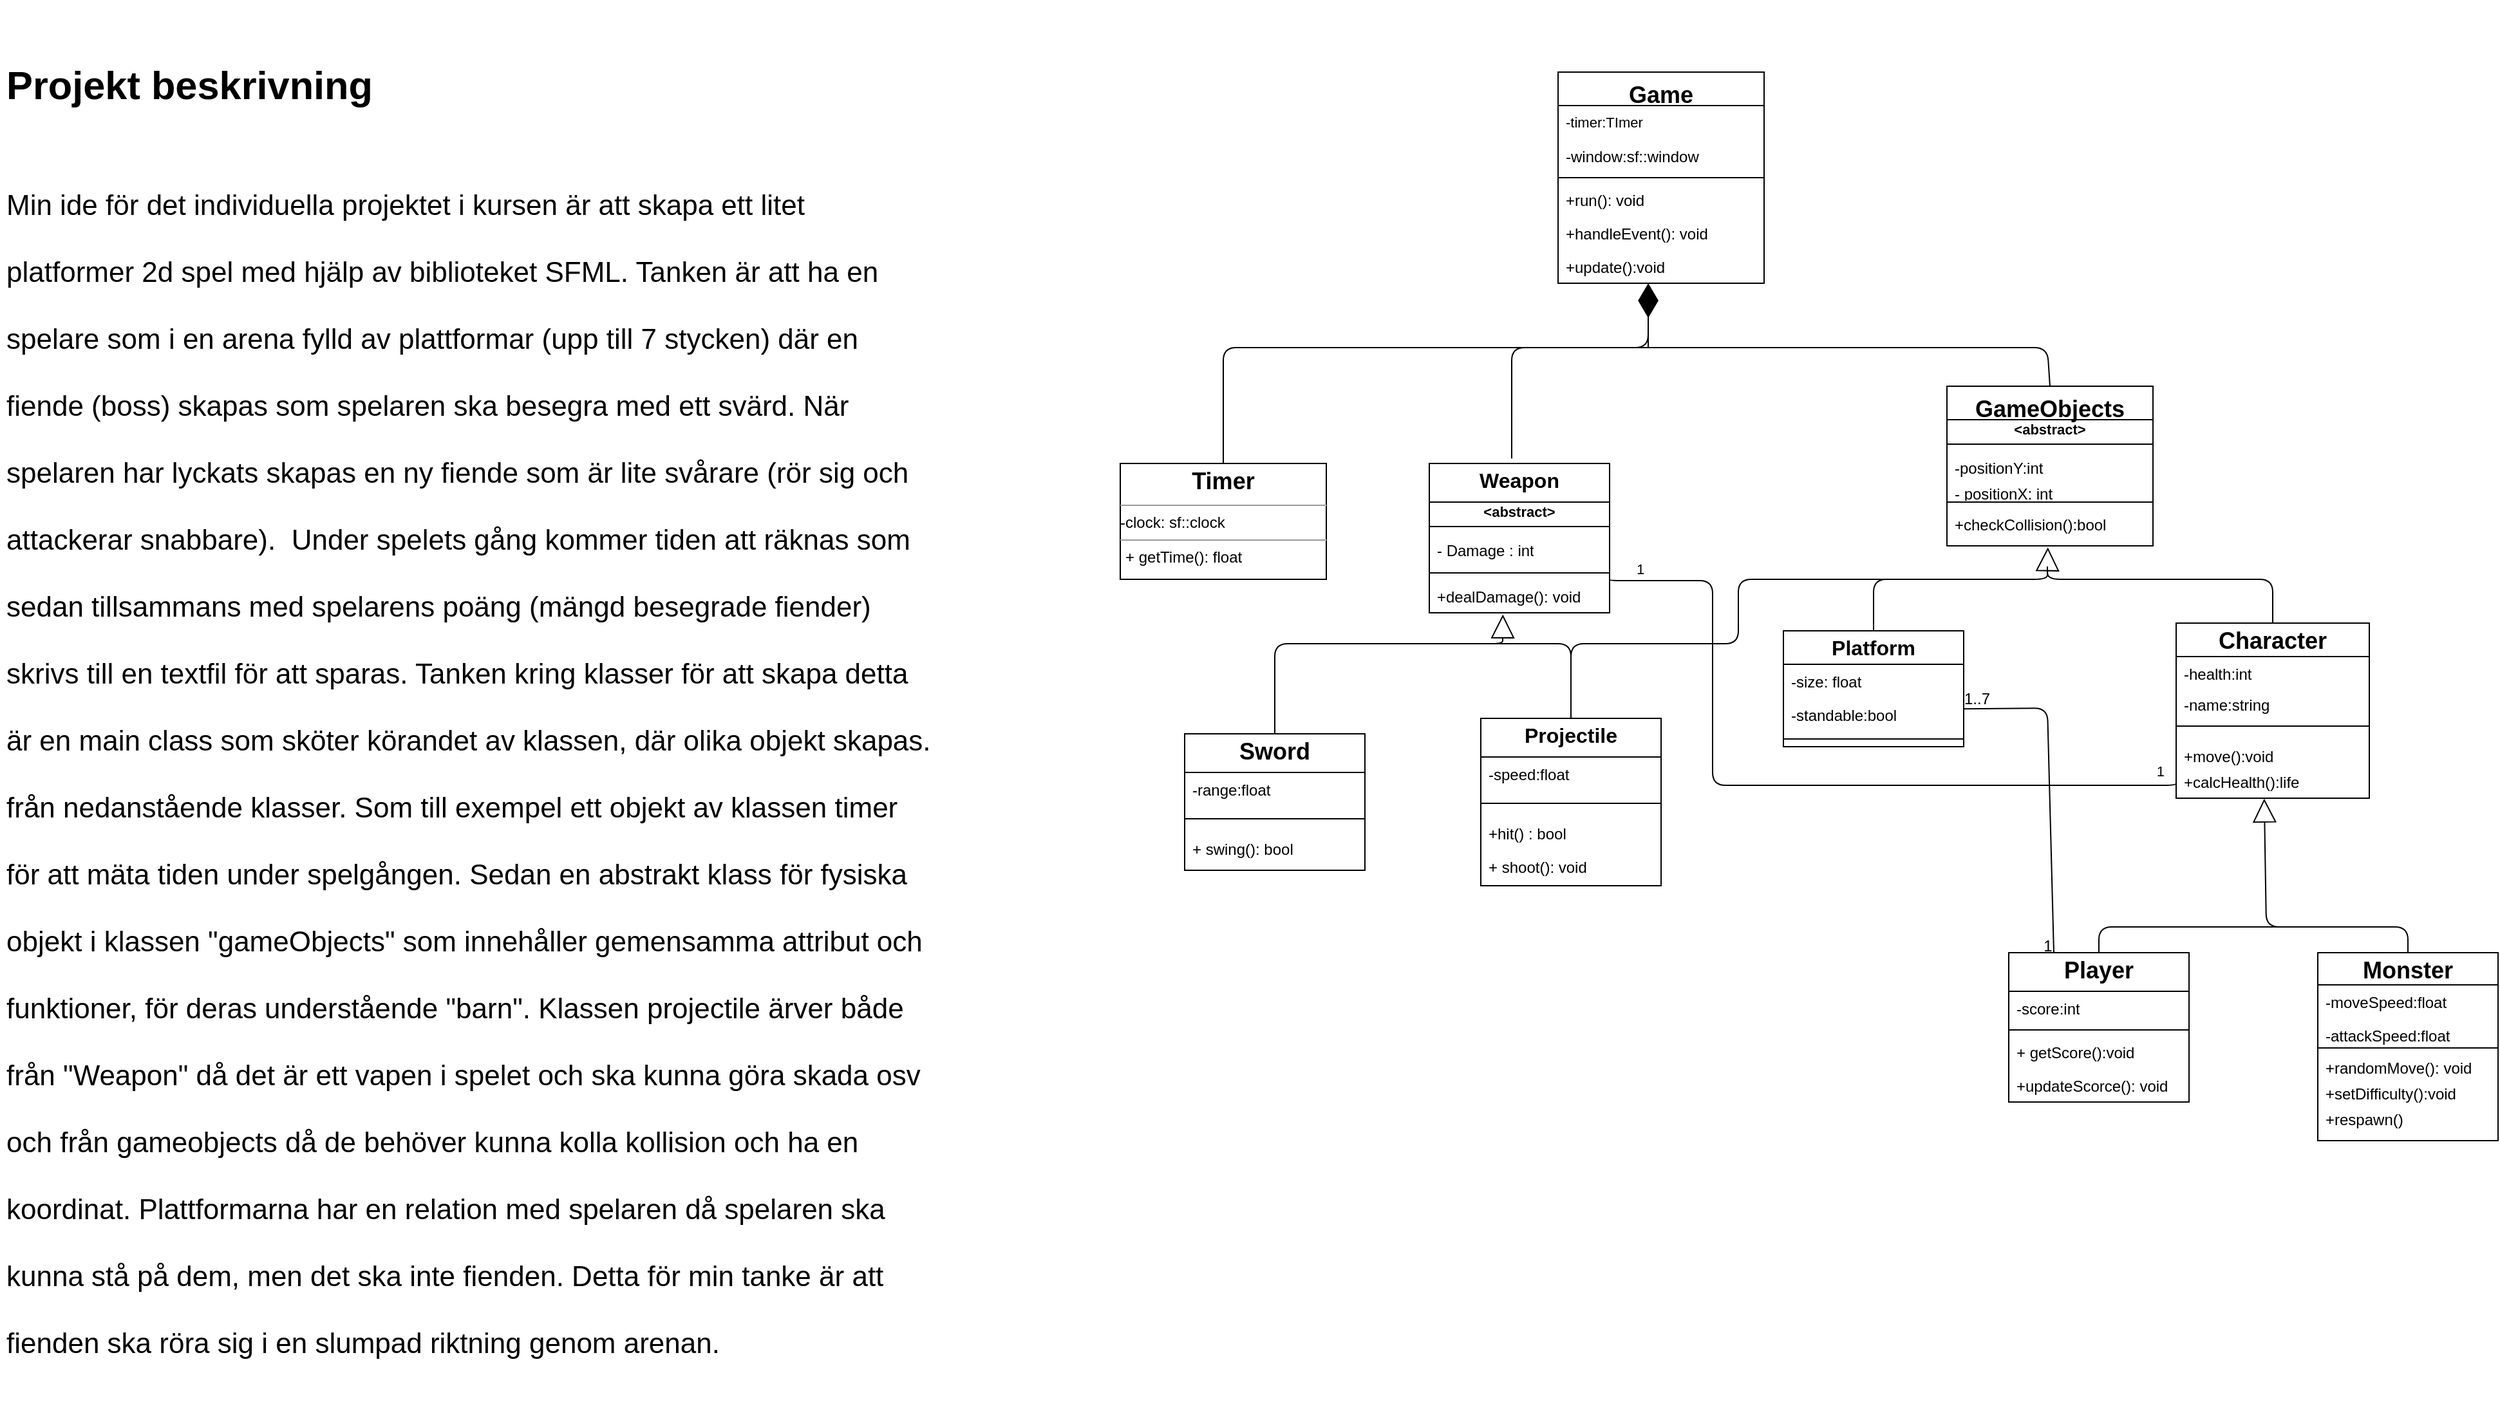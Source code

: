 <mxfile>
    <diagram name="Page-1" id="4QrLjX-ADRz8MVE26Euo">
        <mxGraphModel dx="1481" dy="255" grid="1" gridSize="10" guides="1" tooltips="1" connect="1" arrows="1" fold="1" page="1" pageScale="1" pageWidth="1169" pageHeight="1654" math="0" shadow="0">
            <root>
                <mxCell id="0"/>
                <mxCell id="1" parent="0"/>
                <mxCell id="S4nnt21ixPrk0VT9_j-a-2" value="&lt;p style=&quot;margin:0px;margin-top:4px;text-align:center;&quot;&gt;&lt;b style=&quot;background-color: initial;&quot;&gt;&lt;font size=&quot;3&quot;&gt;Platform&lt;/font&gt;&lt;/b&gt;&lt;/p&gt;" style="verticalAlign=top;align=center;overflow=fill;html=1;whiteSpace=wrap;shape=swimlane;fontStyle=1;startSize=26;childLayout=stackLayout;horizontal=1;horizontalStack=0;resizeParent=1;resizeParentMax=0;resizeLast=0;collapsible=1;marginBottom=0;" parent="1" vertex="1">
                    <mxGeometry x="585" y="500" width="140" height="90" as="geometry"/>
                </mxCell>
                <mxCell id="S4nnt21ixPrk0VT9_j-a-5" value="-size: float" style="text;strokeColor=none;fillColor=none;align=left;verticalAlign=top;spacingLeft=4;spacingRight=4;overflow=hidden;rotatable=0;points=[[0,0.5],[1,0.5]];portConstraint=eastwest;whiteSpace=wrap;html=1;" parent="S4nnt21ixPrk0VT9_j-a-2" vertex="1">
                    <mxGeometry y="26" width="140" height="26" as="geometry"/>
                </mxCell>
                <mxCell id="S4nnt21ixPrk0VT9_j-a-6" value="-standable:bool" style="text;strokeColor=none;fillColor=none;align=left;verticalAlign=top;spacingLeft=4;spacingRight=4;overflow=hidden;rotatable=0;points=[[0,0.5],[1,0.5]];portConstraint=eastwest;whiteSpace=wrap;html=1;" parent="S4nnt21ixPrk0VT9_j-a-2" vertex="1">
                    <mxGeometry y="52" width="140" height="26" as="geometry"/>
                </mxCell>
                <mxCell id="S4nnt21ixPrk0VT9_j-a-7" value="" style="line;strokeWidth=1;fillColor=none;align=left;verticalAlign=middle;spacingTop=-1;spacingLeft=3;spacingRight=3;rotatable=0;labelPosition=right;points=[];portConstraint=eastwest;strokeColor=inherit;" parent="S4nnt21ixPrk0VT9_j-a-2" vertex="1">
                    <mxGeometry y="78" width="140" height="12" as="geometry"/>
                </mxCell>
                <mxCell id="S4nnt21ixPrk0VT9_j-a-9" value="&lt;p style=&quot;margin:0px;margin-top:4px;text-align:center;&quot;&gt;&lt;b style=&quot;background-color: initial;&quot;&gt;&lt;font style=&quot;font-size: 18px;&quot;&gt;Character&lt;/font&gt;&lt;/b&gt;&lt;/p&gt;" style="verticalAlign=top;align=center;overflow=fill;html=1;whiteSpace=wrap;shape=swimlane;fontStyle=1;startSize=26;childLayout=stackLayout;horizontal=1;horizontalStack=0;resizeParent=1;resizeParentMax=0;resizeLast=0;collapsible=1;marginBottom=0;" parent="1" vertex="1">
                    <mxGeometry x="890" y="494" width="150" height="136" as="geometry"/>
                </mxCell>
                <mxCell id="S4nnt21ixPrk0VT9_j-a-10" value="-health:int" style="text;strokeColor=none;fillColor=none;align=left;verticalAlign=top;spacingLeft=4;spacingRight=4;overflow=hidden;rotatable=0;points=[[0,0.5],[1,0.5]];portConstraint=eastwest;whiteSpace=wrap;html=1;" parent="S4nnt21ixPrk0VT9_j-a-9" vertex="1">
                    <mxGeometry y="26" width="150" height="24" as="geometry"/>
                </mxCell>
                <mxCell id="S4nnt21ixPrk0VT9_j-a-11" value="-name:string" style="text;strokeColor=none;fillColor=none;align=left;verticalAlign=top;spacingLeft=4;spacingRight=4;overflow=hidden;rotatable=0;points=[[0,0.5],[1,0.5]];portConstraint=eastwest;whiteSpace=wrap;html=1;" parent="S4nnt21ixPrk0VT9_j-a-9" vertex="1">
                    <mxGeometry y="50" width="150" height="20" as="geometry"/>
                </mxCell>
                <mxCell id="S4nnt21ixPrk0VT9_j-a-14" value="" style="line;strokeWidth=1;fillColor=none;align=left;verticalAlign=middle;spacingTop=-1;spacingLeft=3;spacingRight=3;rotatable=0;labelPosition=right;points=[];portConstraint=eastwest;strokeColor=inherit;" parent="S4nnt21ixPrk0VT9_j-a-9" vertex="1">
                    <mxGeometry y="70" width="150" height="20" as="geometry"/>
                </mxCell>
                <mxCell id="S4nnt21ixPrk0VT9_j-a-15" value="+move():void" style="text;strokeColor=none;fillColor=none;align=left;verticalAlign=top;spacingLeft=4;spacingRight=4;overflow=hidden;rotatable=0;points=[[0,0.5],[1,0.5]];portConstraint=eastwest;whiteSpace=wrap;html=1;" parent="S4nnt21ixPrk0VT9_j-a-9" vertex="1">
                    <mxGeometry y="90" width="150" height="20" as="geometry"/>
                </mxCell>
                <mxCell id="S4nnt21ixPrk0VT9_j-a-19" value="+calcHealth():life" style="text;strokeColor=none;fillColor=none;align=left;verticalAlign=top;spacingLeft=4;spacingRight=4;overflow=hidden;rotatable=0;points=[[0,0.5],[1,0.5]];portConstraint=eastwest;whiteSpace=wrap;html=1;" parent="S4nnt21ixPrk0VT9_j-a-9" vertex="1">
                    <mxGeometry y="110" width="150" height="26" as="geometry"/>
                </mxCell>
                <mxCell id="S4nnt21ixPrk0VT9_j-a-20" value="&lt;p style=&quot;margin:0px;margin-top:4px;text-align:center;&quot;&gt;&lt;b style=&quot;background-color: initial;&quot;&gt;&lt;font style=&quot;font-size: 18px;&quot;&gt;Player&lt;/font&gt;&lt;/b&gt;&lt;/p&gt;" style="verticalAlign=top;align=center;overflow=fill;html=1;whiteSpace=wrap;shape=swimlane;fontStyle=1;startSize=30;childLayout=stackLayout;horizontal=1;horizontalStack=0;resizeParent=1;resizeParentMax=0;resizeLast=0;collapsible=1;marginBottom=0;" parent="1" vertex="1">
                    <mxGeometry x="760" y="750" width="140" height="116" as="geometry">
                        <mxRectangle x="570" y="490" width="90" height="40" as="alternateBounds"/>
                    </mxGeometry>
                </mxCell>
                <mxCell id="S4nnt21ixPrk0VT9_j-a-21" value="-score:int" style="text;strokeColor=none;fillColor=none;align=left;verticalAlign=top;spacingLeft=4;spacingRight=4;overflow=hidden;rotatable=0;points=[[0,0.5],[1,0.5]];portConstraint=eastwest;whiteSpace=wrap;html=1;" parent="S4nnt21ixPrk0VT9_j-a-20" vertex="1">
                    <mxGeometry y="30" width="140" height="26" as="geometry"/>
                </mxCell>
                <mxCell id="S4nnt21ixPrk0VT9_j-a-22" value="" style="line;strokeWidth=1;fillColor=none;align=left;verticalAlign=middle;spacingTop=-1;spacingLeft=3;spacingRight=3;rotatable=0;labelPosition=right;points=[];portConstraint=eastwest;strokeColor=inherit;" parent="S4nnt21ixPrk0VT9_j-a-20" vertex="1">
                    <mxGeometry y="56" width="140" height="8" as="geometry"/>
                </mxCell>
                <mxCell id="46" value="+ getScore():void" style="text;strokeColor=none;fillColor=none;align=left;verticalAlign=top;spacingLeft=4;spacingRight=4;overflow=hidden;rotatable=0;points=[[0,0.5],[1,0.5]];portConstraint=eastwest;" parent="S4nnt21ixPrk0VT9_j-a-20" vertex="1">
                    <mxGeometry y="64" width="140" height="26" as="geometry"/>
                </mxCell>
                <mxCell id="S4nnt21ixPrk0VT9_j-a-23" value="" style="line;strokeWidth=1;fillColor=none;align=left;verticalAlign=middle;spacingTop=-1;spacingLeft=3;spacingRight=3;rotatable=0;labelPosition=right;points=[];portConstraint=eastwest;strokeColor=inherit;" parent="S4nnt21ixPrk0VT9_j-a-20" vertex="1">
                    <mxGeometry y="90" width="140" as="geometry"/>
                </mxCell>
                <mxCell id="44" value="+updateScorce(): void" style="text;strokeColor=none;fillColor=none;align=left;verticalAlign=top;spacingLeft=4;spacingRight=4;overflow=hidden;rotatable=0;points=[[0,0.5],[1,0.5]];portConstraint=eastwest;" parent="S4nnt21ixPrk0VT9_j-a-20" vertex="1">
                    <mxGeometry y="90" width="140" height="26" as="geometry"/>
                </mxCell>
                <mxCell id="S4nnt21ixPrk0VT9_j-a-25" value="&lt;p style=&quot;margin:0px;margin-top:4px;text-align:center;&quot;&gt;&lt;b style=&quot;background-color: initial;&quot;&gt;&lt;font style=&quot;font-size: 18px;&quot;&gt;Monster&lt;/font&gt;&lt;/b&gt;&lt;/p&gt;" style="verticalAlign=top;align=center;overflow=fill;html=1;whiteSpace=wrap;shape=swimlane;fontStyle=1;startSize=25;childLayout=stackLayout;horizontal=1;horizontalStack=0;resizeParent=1;resizeParentMax=0;resizeLast=0;collapsible=1;marginBottom=0;" parent="1" vertex="1">
                    <mxGeometry x="1000" y="750" width="140" height="146" as="geometry"/>
                </mxCell>
                <mxCell id="6" value="-moveSpeed:float" style="text;strokeColor=none;fillColor=none;align=left;verticalAlign=top;spacingLeft=4;spacingRight=4;overflow=hidden;rotatable=0;points=[[0,0.5],[1,0.5]];portConstraint=eastwest;fontSize=12;" parent="S4nnt21ixPrk0VT9_j-a-25" vertex="1">
                    <mxGeometry y="25" width="140" height="26" as="geometry"/>
                </mxCell>
                <mxCell id="S4nnt21ixPrk0VT9_j-a-26" value="-attackSpeed:float" style="text;strokeColor=none;fillColor=none;align=left;verticalAlign=top;spacingLeft=4;spacingRight=4;overflow=hidden;rotatable=0;points=[[0,0.5],[1,0.5]];portConstraint=eastwest;whiteSpace=wrap;html=1;" parent="S4nnt21ixPrk0VT9_j-a-25" vertex="1">
                    <mxGeometry y="51" width="140" height="21" as="geometry"/>
                </mxCell>
                <mxCell id="S4nnt21ixPrk0VT9_j-a-27" value="" style="line;strokeWidth=1;fillColor=none;align=left;verticalAlign=middle;spacingTop=-1;spacingLeft=3;spacingRight=3;rotatable=0;labelPosition=right;points=[];portConstraint=eastwest;strokeColor=inherit;" parent="S4nnt21ixPrk0VT9_j-a-25" vertex="1">
                    <mxGeometry y="72" width="140" height="4" as="geometry"/>
                </mxCell>
                <mxCell id="S4nnt21ixPrk0VT9_j-a-28" value="+randomMove(): void" style="text;strokeColor=none;fillColor=none;align=left;verticalAlign=top;spacingLeft=4;spacingRight=4;overflow=hidden;rotatable=0;points=[[0,0.5],[1,0.5]];portConstraint=eastwest;whiteSpace=wrap;html=1;" parent="S4nnt21ixPrk0VT9_j-a-25" vertex="1">
                    <mxGeometry y="76" width="140" height="20" as="geometry"/>
                </mxCell>
                <mxCell id="4" value="+setDifficulty():void" style="text;strokeColor=none;fillColor=none;align=left;verticalAlign=top;spacingLeft=4;spacingRight=4;overflow=hidden;rotatable=0;points=[[0,0.5],[1,0.5]];portConstraint=eastwest;fontSize=12;" parent="S4nnt21ixPrk0VT9_j-a-25" vertex="1">
                    <mxGeometry y="96" width="140" height="20" as="geometry"/>
                </mxCell>
                <mxCell id="5" value="+respawn()" style="text;strokeColor=none;fillColor=none;align=left;verticalAlign=top;spacingLeft=4;spacingRight=4;overflow=hidden;rotatable=0;points=[[0,0.5],[1,0.5]];portConstraint=eastwest;fontSize=12;" parent="S4nnt21ixPrk0VT9_j-a-25" vertex="1">
                    <mxGeometry y="116" width="140" height="30" as="geometry"/>
                </mxCell>
                <mxCell id="S4nnt21ixPrk0VT9_j-a-31" value="&lt;p style=&quot;margin:0px;margin-top:4px;text-align:center;&quot;&gt;&lt;b style=&quot;background-color: initial;&quot;&gt;&lt;font size=&quot;3&quot;&gt;Weapon&lt;/font&gt;&lt;/b&gt;&lt;/p&gt;" style="verticalAlign=top;align=center;overflow=fill;html=1;whiteSpace=wrap;shape=swimlane;fontStyle=1;startSize=30;childLayout=stackLayout;horizontal=1;horizontalStack=0;resizeParent=1;resizeParentMax=0;resizeLast=0;collapsible=1;marginBottom=0;" parent="1" vertex="1">
                    <mxGeometry x="310" y="370" width="140" height="116" as="geometry"/>
                </mxCell>
                <mxCell id="66" value="&lt;abstract&gt;" style="text;align=center;fontStyle=1;verticalAlign=middle;spacingLeft=3;spacingRight=3;strokeColor=none;rotatable=0;points=[[0,0.5],[1,0.5]];portConstraint=eastwest;fontSize=11;" vertex="1" parent="S4nnt21ixPrk0VT9_j-a-31">
                    <mxGeometry y="30" width="140" height="14" as="geometry"/>
                </mxCell>
                <mxCell id="67" value="" style="line;strokeWidth=1;fillColor=none;align=left;verticalAlign=middle;spacingTop=-1;spacingLeft=3;spacingRight=3;rotatable=0;labelPosition=right;points=[];portConstraint=eastwest;strokeColor=inherit;fontSize=22;" vertex="1" parent="S4nnt21ixPrk0VT9_j-a-31">
                    <mxGeometry y="44" width="140" height="10" as="geometry"/>
                </mxCell>
                <mxCell id="S4nnt21ixPrk0VT9_j-a-32" value="- Damage : int" style="text;strokeColor=none;fillColor=none;align=left;verticalAlign=top;spacingLeft=4;spacingRight=4;overflow=hidden;rotatable=0;points=[[0,0.5],[1,0.5]];portConstraint=eastwest;whiteSpace=wrap;html=1;" parent="S4nnt21ixPrk0VT9_j-a-31" vertex="1">
                    <mxGeometry y="54" width="140" height="26" as="geometry"/>
                </mxCell>
                <mxCell id="S4nnt21ixPrk0VT9_j-a-33" value="" style="line;strokeWidth=1;fillColor=none;align=left;verticalAlign=middle;spacingTop=-1;spacingLeft=3;spacingRight=3;rotatable=0;labelPosition=right;points=[];portConstraint=eastwest;strokeColor=inherit;" parent="S4nnt21ixPrk0VT9_j-a-31" vertex="1">
                    <mxGeometry y="80" width="140" height="10" as="geometry"/>
                </mxCell>
                <mxCell id="S4nnt21ixPrk0VT9_j-a-34" value="+dealDamage(): void" style="text;strokeColor=none;fillColor=none;align=left;verticalAlign=top;spacingLeft=4;spacingRight=4;overflow=hidden;rotatable=0;points=[[0,0.5],[1,0.5]];portConstraint=eastwest;whiteSpace=wrap;html=1;" parent="S4nnt21ixPrk0VT9_j-a-31" vertex="1">
                    <mxGeometry y="90" width="140" height="26" as="geometry"/>
                </mxCell>
                <mxCell id="S4nnt21ixPrk0VT9_j-a-35" value="&lt;p style=&quot;margin:0px;margin-top:4px;text-align:center;&quot;&gt;&lt;span style=&quot;font-size: 18px;&quot;&gt;Sword&lt;/span&gt;&lt;/p&gt;&lt;p style=&quot;margin:0px;margin-top:4px;text-align:center;&quot;&gt;&lt;b&gt;&lt;font size=&quot;3&quot;&gt;Sword&lt;/font&gt;&lt;/b&gt;&lt;/p&gt;&lt;p style=&quot;margin:0px;margin-top:4px;text-align:center;&quot;&gt;&lt;b&gt;&lt;br&gt;&lt;/b&gt;&lt;/p&gt;" style="verticalAlign=top;align=center;overflow=fill;html=1;whiteSpace=wrap;shape=swimlane;fontStyle=1;startSize=30;childLayout=stackLayout;horizontal=1;horizontalStack=0;resizeParent=1;resizeParentMax=0;resizeLast=0;collapsible=1;marginBottom=0;" parent="1" vertex="1">
                    <mxGeometry x="120" y="580" width="140" height="106" as="geometry"/>
                </mxCell>
                <mxCell id="S4nnt21ixPrk0VT9_j-a-36" value="-range:float" style="text;strokeColor=none;fillColor=none;align=left;verticalAlign=top;spacingLeft=4;spacingRight=4;overflow=hidden;rotatable=0;points=[[0,0.5],[1,0.5]];portConstraint=eastwest;whiteSpace=wrap;html=1;" parent="S4nnt21ixPrk0VT9_j-a-35" vertex="1">
                    <mxGeometry y="30" width="140" height="26" as="geometry"/>
                </mxCell>
                <mxCell id="S4nnt21ixPrk0VT9_j-a-37" value="" style="line;strokeWidth=1;fillColor=none;align=left;verticalAlign=middle;spacingTop=-1;spacingLeft=3;spacingRight=3;rotatable=0;labelPosition=right;points=[];portConstraint=eastwest;strokeColor=inherit;" parent="S4nnt21ixPrk0VT9_j-a-35" vertex="1">
                    <mxGeometry y="56" width="140" height="20" as="geometry"/>
                </mxCell>
                <mxCell id="S4nnt21ixPrk0VT9_j-a-38" value="+ swing(): bool&lt;div&gt;&lt;br&gt;&lt;/div&gt;" style="text;strokeColor=none;fillColor=none;align=left;verticalAlign=top;spacingLeft=4;spacingRight=4;overflow=hidden;rotatable=0;points=[[0,0.5],[1,0.5]];portConstraint=eastwest;whiteSpace=wrap;html=1;" parent="S4nnt21ixPrk0VT9_j-a-35" vertex="1">
                    <mxGeometry y="76" width="140" height="30" as="geometry"/>
                </mxCell>
                <mxCell id="S4nnt21ixPrk0VT9_j-a-39" value="&lt;p style=&quot;margin:0px;margin-top:4px;text-align:center;&quot;&gt;&lt;span style=&quot;background-color: initial; font-size: medium;&quot;&gt;Projectile&lt;/span&gt;&lt;/p&gt;" style="verticalAlign=top;align=center;overflow=fill;html=1;whiteSpace=wrap;shape=swimlane;fontStyle=1;startSize=30;childLayout=stackLayout;horizontal=1;horizontalStack=0;resizeParent=1;resizeParentMax=0;resizeLast=0;collapsible=1;marginBottom=0;" parent="1" vertex="1">
                    <mxGeometry x="350" y="568" width="140" height="130" as="geometry"/>
                </mxCell>
                <mxCell id="S4nnt21ixPrk0VT9_j-a-40" value="-spe&lt;span style=&quot;background-color: initial;&quot;&gt;ed:float&lt;/span&gt;" style="text;strokeColor=none;fillColor=none;align=left;verticalAlign=top;spacingLeft=4;spacingRight=4;overflow=hidden;rotatable=0;points=[[0,0.5],[1,0.5]];portConstraint=eastwest;whiteSpace=wrap;html=1;" parent="S4nnt21ixPrk0VT9_j-a-39" vertex="1">
                    <mxGeometry y="30" width="140" height="26" as="geometry"/>
                </mxCell>
                <mxCell id="S4nnt21ixPrk0VT9_j-a-41" value="" style="line;strokeWidth=1;fillColor=none;align=left;verticalAlign=middle;spacingTop=-1;spacingLeft=3;spacingRight=3;rotatable=0;labelPosition=right;points=[];portConstraint=eastwest;strokeColor=inherit;" parent="S4nnt21ixPrk0VT9_j-a-39" vertex="1">
                    <mxGeometry y="56" width="140" height="20" as="geometry"/>
                </mxCell>
                <mxCell id="S4nnt21ixPrk0VT9_j-a-42" value="+hit() : bool" style="text;strokeColor=none;fillColor=none;align=left;verticalAlign=top;spacingLeft=4;spacingRight=4;overflow=hidden;rotatable=0;points=[[0,0.5],[1,0.5]];portConstraint=eastwest;whiteSpace=wrap;html=1;" parent="S4nnt21ixPrk0VT9_j-a-39" vertex="1">
                    <mxGeometry y="76" width="140" height="26" as="geometry"/>
                </mxCell>
                <mxCell id="S4nnt21ixPrk0VT9_j-a-43" value="+ shoot(): void" style="text;strokeColor=none;fillColor=none;align=left;verticalAlign=top;spacingLeft=4;spacingRight=4;overflow=hidden;rotatable=0;points=[[0,0.5],[1,0.5]];portConstraint=eastwest;whiteSpace=wrap;html=1;" parent="S4nnt21ixPrk0VT9_j-a-39" vertex="1">
                    <mxGeometry y="102" width="140" height="28" as="geometry"/>
                </mxCell>
                <mxCell id="7" value="&lt;p style=&quot;margin:0px;margin-top:4px;text-align:center;&quot;&gt;&lt;b&gt;&lt;font style=&quot;font-size: 18px;&quot;&gt;Timer&lt;/font&gt;&lt;/b&gt;&lt;/p&gt;&lt;hr size=&quot;1&quot;&gt;&lt;p style=&quot;margin:0px;margin-left:4px;&quot;&gt;&lt;/p&gt;-clock: sf::clock&lt;hr size=&quot;1&quot;&gt;&lt;p style=&quot;margin:0px;margin-left:4px;&quot;&gt;+ getTime(): float&lt;/p&gt;" style="verticalAlign=top;align=left;overflow=fill;fontSize=12;fontFamily=Helvetica;html=1;" parent="1" vertex="1">
                    <mxGeometry x="70" y="370" width="160" height="90" as="geometry"/>
                </mxCell>
                <mxCell id="8" value="GameObjects&#10;&#10;" style="swimlane;fontStyle=1;align=center;verticalAlign=top;childLayout=stackLayout;horizontal=1;startSize=26;horizontalStack=0;resizeParent=1;resizeParentMax=0;resizeLast=0;collapsible=1;marginBottom=0;fontSize=18;" parent="1" vertex="1">
                    <mxGeometry x="712" y="310" width="160" height="124" as="geometry">
                        <mxRectangle x="712" y="310" width="160" height="60" as="alternateBounds"/>
                    </mxGeometry>
                </mxCell>
                <mxCell id="64" value="&lt;abstract&gt;" style="text;align=center;fontStyle=1;verticalAlign=middle;spacingLeft=3;spacingRight=3;strokeColor=none;rotatable=0;points=[[0,0.5],[1,0.5]];portConstraint=eastwest;fontSize=11;" vertex="1" parent="8">
                    <mxGeometry y="26" width="160" height="14" as="geometry"/>
                </mxCell>
                <mxCell id="63" value="" style="line;strokeWidth=1;fillColor=none;align=left;verticalAlign=middle;spacingTop=-1;spacingLeft=3;spacingRight=3;rotatable=0;labelPosition=right;points=[];portConstraint=eastwest;strokeColor=inherit;fontSize=22;" vertex="1" parent="8">
                    <mxGeometry y="40" width="160" height="10" as="geometry"/>
                </mxCell>
                <mxCell id="14" value="-positionY:int" style="text;strokeColor=none;fillColor=none;align=left;verticalAlign=top;spacingLeft=4;spacingRight=4;overflow=hidden;rotatable=0;points=[[0,0.5],[1,0.5]];portConstraint=eastwest;whiteSpace=wrap;html=1;" parent="8" vertex="1">
                    <mxGeometry y="50" width="160" height="20" as="geometry"/>
                </mxCell>
                <mxCell id="13" value="- positionX: int" style="text;strokeColor=none;fillColor=none;align=left;verticalAlign=top;spacingLeft=4;spacingRight=4;overflow=hidden;rotatable=0;points=[[0,0.5],[1,0.5]];portConstraint=eastwest;whiteSpace=wrap;html=1;" parent="8" vertex="1">
                    <mxGeometry y="70" width="160" height="16" as="geometry"/>
                </mxCell>
                <mxCell id="10" value="" style="line;strokeWidth=1;fillColor=none;align=left;verticalAlign=middle;spacingTop=-1;spacingLeft=3;spacingRight=3;rotatable=0;labelPosition=right;points=[];portConstraint=eastwest;strokeColor=inherit;fontSize=18;" parent="8" vertex="1">
                    <mxGeometry y="86" width="160" height="8" as="geometry"/>
                </mxCell>
                <mxCell id="S4nnt21ixPrk0VT9_j-a-8" value="+checkCollision():bool" style="text;strokeColor=none;fillColor=none;align=left;verticalAlign=top;spacingLeft=4;spacingRight=4;overflow=hidden;rotatable=0;points=[[0,0.5],[1,0.5]];portConstraint=eastwest;whiteSpace=wrap;html=1;" parent="8" vertex="1">
                    <mxGeometry y="94" width="160" height="30" as="geometry"/>
                </mxCell>
                <mxCell id="12" value="" style="endArrow=diamondThin;endFill=1;endSize=24;html=1;fontSize=12;entryX=0.438;entryY=1;entryDx=0;entryDy=0;entryPerimeter=0;fontColor=#000000;" parent="1" target="56" edge="1">
                    <mxGeometry width="160" relative="1" as="geometry">
                        <mxPoint x="480" y="280" as="sourcePoint"/>
                        <mxPoint x="490" y="250" as="targetPoint"/>
                        <Array as="points">
                            <mxPoint x="480" y="260"/>
                        </Array>
                    </mxGeometry>
                </mxCell>
                <mxCell id="16" value="" style="endArrow=none;html=1;fontSize=12;exitX=0.457;exitY=-0.033;exitDx=0;exitDy=0;exitPerimeter=0;" parent="1" source="S4nnt21ixPrk0VT9_j-a-31" edge="1">
                    <mxGeometry width="50" height="50" relative="1" as="geometry">
                        <mxPoint x="360" y="350" as="sourcePoint"/>
                        <mxPoint x="480" y="260" as="targetPoint"/>
                        <Array as="points">
                            <mxPoint x="374" y="280"/>
                            <mxPoint x="480" y="280"/>
                        </Array>
                    </mxGeometry>
                </mxCell>
                <mxCell id="17" value="" style="endArrow=none;html=1;fontSize=12;exitX=0.5;exitY=0;exitDx=0;exitDy=0;" parent="1" source="8" edge="1">
                    <mxGeometry width="50" height="50" relative="1" as="geometry">
                        <mxPoint x="700" y="250" as="sourcePoint"/>
                        <mxPoint x="480" y="280" as="targetPoint"/>
                        <Array as="points">
                            <mxPoint x="790" y="280"/>
                        </Array>
                    </mxGeometry>
                </mxCell>
                <mxCell id="18" value="" style="endArrow=none;html=1;fontSize=12;exitX=0.5;exitY=0;exitDx=0;exitDy=0;" parent="1" source="7" edge="1">
                    <mxGeometry width="50" height="50" relative="1" as="geometry">
                        <mxPoint x="150" y="270" as="sourcePoint"/>
                        <mxPoint x="480" y="280" as="targetPoint"/>
                        <Array as="points">
                            <mxPoint x="150" y="280"/>
                        </Array>
                    </mxGeometry>
                </mxCell>
                <mxCell id="22" value="" style="endArrow=none;html=1;fontSize=12;exitX=0.5;exitY=0;exitDx=0;exitDy=0;" parent="1" source="S4nnt21ixPrk0VT9_j-a-39" edge="1">
                    <mxGeometry width="50" height="50" relative="1" as="geometry">
                        <mxPoint x="420" y="510" as="sourcePoint"/>
                        <mxPoint x="670" y="460" as="targetPoint"/>
                        <Array as="points">
                            <mxPoint x="420" y="510"/>
                            <mxPoint x="550" y="510"/>
                            <mxPoint x="550" y="460"/>
                        </Array>
                    </mxGeometry>
                </mxCell>
                <mxCell id="23" value="" style="endArrow=none;html=1;fontSize=12;exitX=0.5;exitY=0;exitDx=0;exitDy=0;" parent="1" source="S4nnt21ixPrk0VT9_j-a-9" edge="1">
                    <mxGeometry width="50" height="50" relative="1" as="geometry">
                        <mxPoint x="383.98" y="376.964" as="sourcePoint"/>
                        <mxPoint x="790" y="450" as="targetPoint"/>
                        <Array as="points">
                            <mxPoint x="965" y="460"/>
                            <mxPoint x="790" y="460"/>
                        </Array>
                    </mxGeometry>
                </mxCell>
                <mxCell id="24" value="" style="endArrow=none;html=1;fontSize=12;entryX=0.5;entryY=0;entryDx=0;entryDy=0;" parent="1" target="S4nnt21ixPrk0VT9_j-a-20" edge="1">
                    <mxGeometry width="50" height="50" relative="1" as="geometry">
                        <mxPoint x="970" y="730" as="sourcePoint"/>
                        <mxPoint x="380" y="290" as="targetPoint"/>
                        <Array as="points">
                            <mxPoint x="830" y="730"/>
                        </Array>
                    </mxGeometry>
                </mxCell>
                <mxCell id="26" value="" style="endArrow=block;endSize=16;endFill=0;html=1;entryX=0.456;entryY=1.013;entryDx=0;entryDy=0;entryPerimeter=0;exitX=0.5;exitY=0;exitDx=0;exitDy=0;" parent="1" source="S4nnt21ixPrk0VT9_j-a-25" target="S4nnt21ixPrk0VT9_j-a-19" edge="1">
                    <mxGeometry x="-0.123" width="160" relative="1" as="geometry">
                        <mxPoint x="610" y="990" as="sourcePoint"/>
                        <mxPoint x="770" y="990" as="targetPoint"/>
                        <Array as="points">
                            <mxPoint x="1070" y="730"/>
                            <mxPoint x="960" y="730"/>
                        </Array>
                        <mxPoint as="offset"/>
                    </mxGeometry>
                </mxCell>
                <mxCell id="27" value="" style="endArrow=block;endSize=16;endFill=0;html=1;entryX=0.49;entryY=1.039;entryDx=0;entryDy=0;entryPerimeter=0;exitX=0.5;exitY=0;exitDx=0;exitDy=0;" parent="1" source="S4nnt21ixPrk0VT9_j-a-2" target="S4nnt21ixPrk0VT9_j-a-8" edge="1">
                    <mxGeometry width="160" relative="1" as="geometry">
                        <mxPoint x="290" y="900" as="sourcePoint"/>
                        <mxPoint x="790.32" y="436.988" as="targetPoint"/>
                        <Array as="points">
                            <mxPoint x="655" y="460"/>
                            <mxPoint x="790" y="460"/>
                        </Array>
                    </mxGeometry>
                </mxCell>
                <mxCell id="28" value="" style="endArrow=block;endSize=16;endFill=0;html=1;entryX=0.408;entryY=1.049;entryDx=0;entryDy=0;entryPerimeter=0;exitX=0.5;exitY=0;exitDx=0;exitDy=0;" parent="1" source="S4nnt21ixPrk0VT9_j-a-35" target="S4nnt21ixPrk0VT9_j-a-34" edge="1">
                    <mxGeometry width="160" relative="1" as="geometry">
                        <mxPoint x="280" y="910" as="sourcePoint"/>
                        <mxPoint x="440" y="910" as="targetPoint"/>
                        <Array as="points">
                            <mxPoint x="190" y="510"/>
                            <mxPoint x="367" y="510"/>
                        </Array>
                    </mxGeometry>
                </mxCell>
                <mxCell id="29" value="" style="endArrow=none;html=1;edgeStyle=orthogonalEdgeStyle;entryX=0;entryY=0.5;entryDx=0;entryDy=0;" parent="1" target="S4nnt21ixPrk0VT9_j-a-19" edge="1">
                    <mxGeometry relative="1" as="geometry">
                        <mxPoint x="450" y="460" as="sourcePoint"/>
                        <mxPoint x="890" y="659.0" as="targetPoint"/>
                        <Array as="points">
                            <mxPoint x="450" y="461"/>
                            <mxPoint x="530" y="461"/>
                            <mxPoint x="530" y="620"/>
                            <mxPoint x="890" y="620"/>
                        </Array>
                    </mxGeometry>
                </mxCell>
                <mxCell id="30" value="1" style="edgeLabel;resizable=0;html=1;align=left;verticalAlign=bottom;" parent="29" connectable="0" vertex="1">
                    <mxGeometry x="-1" relative="1" as="geometry">
                        <mxPoint x="19" as="offset"/>
                    </mxGeometry>
                </mxCell>
                <mxCell id="31" value="1" style="edgeLabel;resizable=0;html=1;align=right;verticalAlign=bottom;" parent="29" connectable="0" vertex="1">
                    <mxGeometry x="1" relative="1" as="geometry">
                        <mxPoint x="-9" as="offset"/>
                    </mxGeometry>
                </mxCell>
                <mxCell id="36" value="" style="endArrow=none;html=1;entryX=0.25;entryY=0;entryDx=0;entryDy=0;exitX=0.998;exitY=0.333;exitDx=0;exitDy=0;exitPerimeter=0;" parent="1" source="S4nnt21ixPrk0VT9_j-a-6" target="S4nnt21ixPrk0VT9_j-a-20" edge="1">
                    <mxGeometry width="50" height="50" relative="1" as="geometry">
                        <mxPoint x="730" y="560" as="sourcePoint"/>
                        <mxPoint x="890" y="560" as="targetPoint"/>
                        <Array as="points">
                            <mxPoint x="790" y="560"/>
                        </Array>
                    </mxGeometry>
                </mxCell>
                <mxCell id="37" value="1..7" style="text;html=1;align=center;verticalAlign=middle;resizable=0;points=[];autosize=1;strokeColor=none;fillColor=none;" parent="1" vertex="1">
                    <mxGeometry x="715" y="538" width="40" height="30" as="geometry"/>
                </mxCell>
                <mxCell id="39" value="1" style="text;html=1;align=center;verticalAlign=middle;resizable=0;points=[];autosize=1;strokeColor=none;fillColor=none;" parent="1" vertex="1">
                    <mxGeometry x="775" y="730" width="30" height="30" as="geometry"/>
                </mxCell>
                <mxCell id="47" value="" style="endArrow=none;html=1;entryX=0.5;entryY=0;entryDx=0;entryDy=0;" parent="1" target="S4nnt21ixPrk0VT9_j-a-39" edge="1">
                    <mxGeometry width="50" height="50" relative="1" as="geometry">
                        <mxPoint x="360" y="510" as="sourcePoint"/>
                        <mxPoint x="350" y="530" as="targetPoint"/>
                        <Array as="points">
                            <mxPoint x="420" y="510"/>
                        </Array>
                    </mxGeometry>
                </mxCell>
                <mxCell id="51" value="Game" style="swimlane;fontStyle=1;align=center;verticalAlign=top;childLayout=stackLayout;horizontal=1;startSize=26;horizontalStack=0;resizeParent=1;resizeParentMax=0;resizeLast=0;collapsible=1;marginBottom=0;fontSize=18;" parent="1" vertex="1">
                    <mxGeometry x="410" y="66" width="160" height="164" as="geometry"/>
                </mxCell>
                <mxCell id="68" value="-timer:TImer" style="text;strokeColor=none;fillColor=none;align=left;verticalAlign=top;spacingLeft=4;spacingRight=4;overflow=hidden;rotatable=0;points=[[0,0.5],[1,0.5]];portConstraint=eastwest;fontSize=11;" vertex="1" parent="51">
                    <mxGeometry y="26" width="160" height="26" as="geometry"/>
                </mxCell>
                <mxCell id="52" value="-window:sf::window" style="text;strokeColor=none;fillColor=none;align=left;verticalAlign=top;spacingLeft=4;spacingRight=4;overflow=hidden;rotatable=0;points=[[0,0.5],[1,0.5]];portConstraint=eastwest;" parent="51" vertex="1">
                    <mxGeometry y="52" width="160" height="26" as="geometry"/>
                </mxCell>
                <mxCell id="53" value="" style="line;strokeWidth=1;fillColor=none;align=left;verticalAlign=middle;spacingTop=-1;spacingLeft=3;spacingRight=3;rotatable=0;labelPosition=right;points=[];portConstraint=eastwest;strokeColor=inherit;" parent="51" vertex="1">
                    <mxGeometry y="78" width="160" height="8" as="geometry"/>
                </mxCell>
                <mxCell id="55" value="+run(): void" style="text;strokeColor=none;fillColor=none;align=left;verticalAlign=top;spacingLeft=4;spacingRight=4;overflow=hidden;rotatable=0;points=[[0,0.5],[1,0.5]];portConstraint=eastwest;" parent="51" vertex="1">
                    <mxGeometry y="86" width="160" height="26" as="geometry"/>
                </mxCell>
                <mxCell id="54" value="+handleEvent(): void" style="text;strokeColor=none;fillColor=none;align=left;verticalAlign=top;spacingLeft=4;spacingRight=4;overflow=hidden;rotatable=0;points=[[0,0.5],[1,0.5]];portConstraint=eastwest;" parent="51" vertex="1">
                    <mxGeometry y="112" width="160" height="26" as="geometry"/>
                </mxCell>
                <mxCell id="56" value="+update():void" style="text;strokeColor=none;fillColor=none;align=left;verticalAlign=top;spacingLeft=4;spacingRight=4;overflow=hidden;rotatable=0;points=[[0,0.5],[1,0.5]];portConstraint=eastwest;" parent="51" vertex="1">
                    <mxGeometry y="138" width="160" height="26" as="geometry"/>
                </mxCell>
                <mxCell id="61" value="&lt;span id=&quot;docs-internal-guid-a214cb24-7fff-58ae-1cf6-b593a2d4fcf7&quot;&gt;&lt;h1 style=&quot;line-height: 1.38; margin-top: 24pt; margin-bottom: 0pt; padding: 0pt 0pt 6pt;&quot; dir=&quot;ltr&quot;&gt;&lt;span style=&quot;font-size: 23pt; font-family: Arial, sans-serif; background-color: transparent; font-variant-numeric: normal; font-variant-east-asian: normal; font-variant-alternates: normal; font-variant-position: normal; font-variant-emoji: normal; vertical-align: baseline;&quot;&gt;Projekt beskrivning&lt;/span&gt;&lt;/h1&gt;&lt;/span&gt;&lt;h1 style=&quot;line-height: 100%;&quot;&gt;&lt;span style=&quot;background-color: transparent; font-family: Arial, sans-serif; font-size: 16.5pt; font-weight: 400;&quot;&gt;Min ide för det individuella projektet i kursen är att skapa ett litet platformer 2d spel med hjälp av biblioteket SFML. Tanken är att ha en spelare som i en arena fylld av plattformar (upp till 7 stycken) där en fiende (boss) skapas som spelaren ska besegra med ett svärd. När spelaren har lyckats skapas en ny fiende som är lite svårare (rör sig och attackerar snabbare).&amp;nbsp; Under spelets gång kommer tiden att räknas som sedan tillsammans med spelarens poäng (mängd besegrade fiender) skrivs till en textfil för att sparas. Tanken kring klasser för att skapa detta är en main class som sköter körandet av klassen, där olika objekt skapas. från nedanstående klasser. Som till exempel ett objekt av klassen timer för att mäta tiden under spelgången. Sedan en abstrakt klass för fysiska objekt i klassen &quot;gameObjects&quot; som innehåller gemensamma attribut och funktioner, för deras understående &quot;barn&quot;. Klassen projectile ärver både från &quot;Weapon&quot; då det är ett vapen i spelet och ska kunna göra skada osv och från gameobjects då de behöver kunna kolla kollision och ha en koordinat. Plattformarna har en relation med spelaren då spelaren ska kunna stå på dem, men det ska inte fienden. Detta för min tanke är att fienden ska röra sig i en slumpad riktning genom arenan.&lt;/span&gt;&lt;span style=&quot;background-color: initial; font-size: 22px; font-weight: normal;&quot;&gt;&amp;nbsp; &amp;nbsp;&lt;/span&gt;&lt;/h1&gt;&lt;h1&gt;&lt;/h1&gt;&lt;p&gt;&lt;/p&gt;" style="text;html=1;strokeColor=none;fillColor=none;spacing=5;spacingTop=-20;whiteSpace=wrap;overflow=hidden;rounded=0;fontSize=22;" vertex="1" parent="1">
                    <mxGeometry x="-800" y="20" width="730" height="1092" as="geometry"/>
                </mxCell>
            </root>
        </mxGraphModel>
    </diagram>
</mxfile>